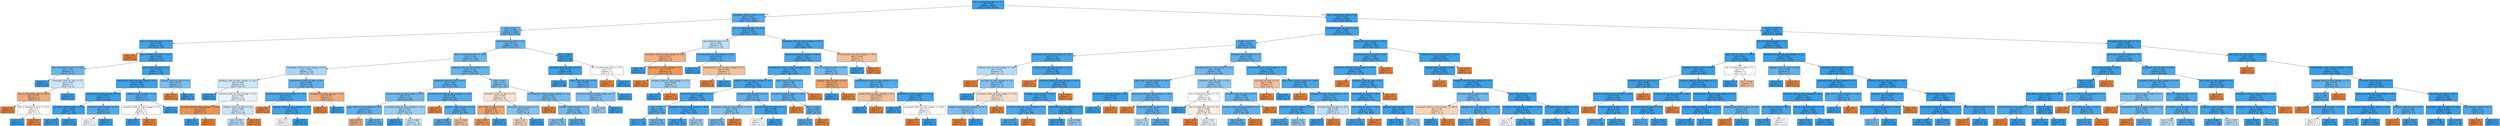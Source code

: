 digraph Tree {
node [shape=box, style="filled", color="black"] ;
0 [label="due_vs_submission_date <= -2.5\ngini = 0.04\nsamples = 49335\nvalue = [1016, 48319]", fillcolor="#399de5fa"] ;
1 [label="homepage_clicks_by_days <= 9.5\ngini = 0.211\nsamples = 3029\nvalue = [364, 2665]", fillcolor="#399de5dc"] ;
0 -> 1 [labeldistance=2.5, labelangle=45, headlabel="True"] ;
2 [label="date <= 35.5\ngini = 0.289\nsamples = 1386\nvalue = [243, 1143]", fillcolor="#399de5c9"] ;
1 -> 2 ;
3 [label="due_vs_submission_date <= -71.0\ngini = 0.105\nsamples = 180\nvalue = [10, 170]", fillcolor="#399de5f0"] ;
2 -> 3 ;
4 [label="gini = 0.0\nsamples = 2\nvalue = [2, 0]", fillcolor="#e58139ff"] ;
3 -> 4 ;
5 [label="due_vs_submission_date <= -22.5\ngini = 0.086\nsamples = 178\nvalue = [8, 170]", fillcolor="#399de5f3"] ;
3 -> 5 ;
6 [label="due_vs_submission_date <= -36.5\ngini = 0.32\nsamples = 15\nvalue = [3, 12]", fillcolor="#399de5bf"] ;
5 -> 6 ;
7 [label="gini = 0.0\nsamples = 8\nvalue = [0, 8]", fillcolor="#399de5ff"] ;
6 -> 7 ;
8 [label="homepage_clicks_by_days <= 2.5\ngini = 0.49\nsamples = 7\nvalue = [3, 4]", fillcolor="#399de540"] ;
6 -> 8 ;
9 [label="due_vs_submission_date <= -25.5\ngini = 0.375\nsamples = 4\nvalue = [3, 1]", fillcolor="#e58139aa"] ;
8 -> 9 ;
10 [label="gini = 0.0\nsamples = 2\nvalue = [2, 0]", fillcolor="#e58139ff"] ;
9 -> 10 ;
11 [label="due_vs_submission_date <= -24.5\ngini = 0.5\nsamples = 2\nvalue = [1, 1]", fillcolor="#e5813900"] ;
9 -> 11 ;
12 [label="gini = 0.0\nsamples = 1\nvalue = [0, 1]", fillcolor="#399de5ff"] ;
11 -> 12 ;
13 [label="gini = 0.0\nsamples = 1\nvalue = [1, 0]", fillcolor="#e58139ff"] ;
11 -> 13 ;
14 [label="gini = 0.0\nsamples = 3\nvalue = [0, 3]", fillcolor="#399de5ff"] ;
8 -> 14 ;
15 [label="page_clicks_by_days <= 2.5\ngini = 0.059\nsamples = 163\nvalue = [5, 158]", fillcolor="#399de5f7"] ;
5 -> 15 ;
16 [label="htmlactivity_clicks_by_days_change <= 0.5\ngini = 0.049\nsamples = 159\nvalue = [4, 155]", fillcolor="#399de5f8"] ;
15 -> 16 ;
17 [label="oucollaborate_clicks_by_days <= 0.5\ngini = 0.039\nsamples = 151\nvalue = [3, 148]", fillcolor="#399de5fa"] ;
16 -> 17 ;
18 [label="oucontent_clicks_by_days <= 4.5\ngini = 0.028\nsamples = 142\nvalue = [2, 140]", fillcolor="#399de5fb"] ;
17 -> 18 ;
19 [label="gini = 0.052\nsamples = 75\nvalue = [2, 73]", fillcolor="#399de5f8"] ;
18 -> 19 ;
20 [label="gini = 0.0\nsamples = 67\nvalue = [0, 67]", fillcolor="#399de5ff"] ;
18 -> 20 ;
21 [label="oucontent_clicks_by_days <= 1.5\ngini = 0.198\nsamples = 9\nvalue = [1, 8]", fillcolor="#399de5df"] ;
17 -> 21 ;
22 [label="gini = 0.5\nsamples = 2\nvalue = [1, 1]", fillcolor="#e5813900"] ;
21 -> 22 ;
23 [label="gini = 0.0\nsamples = 7\nvalue = [0, 7]", fillcolor="#399de5ff"] ;
21 -> 23 ;
24 [label="subpage_clicks_by_days <= 4.0\ngini = 0.219\nsamples = 8\nvalue = [1, 7]", fillcolor="#399de5db"] ;
16 -> 24 ;
25 [label="oucontent_clicks_by_days_change <= 8.5\ngini = 0.5\nsamples = 2\nvalue = [1, 1]", fillcolor="#e5813900"] ;
24 -> 25 ;
26 [label="gini = 0.0\nsamples = 1\nvalue = [0, 1]", fillcolor="#399de5ff"] ;
25 -> 26 ;
27 [label="gini = 0.0\nsamples = 1\nvalue = [1, 0]", fillcolor="#e58139ff"] ;
25 -> 27 ;
28 [label="gini = 0.0\nsamples = 6\nvalue = [0, 6]", fillcolor="#399de5ff"] ;
24 -> 28 ;
29 [label="subpage_clicks_by_days <= 6.0\ngini = 0.375\nsamples = 4\nvalue = [1, 3]", fillcolor="#399de5aa"] ;
15 -> 29 ;
30 [label="gini = 0.0\nsamples = 1\nvalue = [1, 0]", fillcolor="#e58139ff"] ;
29 -> 30 ;
31 [label="gini = 0.0\nsamples = 3\nvalue = [0, 3]", fillcolor="#399de5ff"] ;
29 -> 31 ;
32 [label="assessment_type_CMA <= 0.5\ngini = 0.312\nsamples = 1206\nvalue = [233, 973]", fillcolor="#399de5c2"] ;
2 -> 32 ;
33 [label="due_vs_submission_date <= -20.5\ngini = 0.324\nsamples = 1138\nvalue = [231, 907]", fillcolor="#399de5be"] ;
32 -> 33 ;
34 [label="homepage_clicks_by_days_change <= -0.5\ngini = 0.463\nsamples = 118\nvalue = [43, 75]", fillcolor="#399de56d"] ;
33 -> 34 ;
35 [label="forumng_clicks_by_days_change <= -53.0\ngini = 0.489\nsamples = 89\nvalue = [38, 51]", fillcolor="#399de541"] ;
34 -> 35 ;
36 [label="gini = 0.0\nsamples = 8\nvalue = [0, 8]", fillcolor="#399de5ff"] ;
35 -> 36 ;
37 [label="resource_clicks_by_days_change <= -6.5\ngini = 0.498\nsamples = 81\nvalue = [38, 43]", fillcolor="#399de51e"] ;
35 -> 37 ;
38 [label="resource_clicks_by_days_change <= -26.0\ngini = 0.219\nsamples = 8\nvalue = [7, 1]", fillcolor="#e58139db"] ;
37 -> 38 ;
39 [label="gini = 0.0\nsamples = 1\nvalue = [0, 1]", fillcolor="#399de5ff"] ;
38 -> 39 ;
40 [label="gini = 0.0\nsamples = 7\nvalue = [7, 0]", fillcolor="#e58139ff"] ;
38 -> 40 ;
41 [label="resource_clicks_by_days <= 4.5\ngini = 0.489\nsamples = 73\nvalue = [31, 42]", fillcolor="#399de543"] ;
37 -> 41 ;
42 [label="gini = 0.476\nsamples = 69\nvalue = [27, 42]", fillcolor="#399de55b"] ;
41 -> 42 ;
43 [label="gini = 0.0\nsamples = 4\nvalue = [4, 0]", fillcolor="#e58139ff"] ;
41 -> 43 ;
44 [label="oucollaborate_clicks_by_days <= 0.5\ngini = 0.285\nsamples = 29\nvalue = [5, 24]", fillcolor="#399de5ca"] ;
34 -> 44 ;
45 [label="oucontent_clicks_by_days_change <= -14.5\ngini = 0.147\nsamples = 25\nvalue = [2, 23]", fillcolor="#399de5e9"] ;
44 -> 45 ;
46 [label="gini = 0.0\nsamples = 1\nvalue = [1, 0]", fillcolor="#e58139ff"] ;
45 -> 46 ;
47 [label="subpage_clicks_by_days_change <= -2.5\ngini = 0.08\nsamples = 24\nvalue = [1, 23]", fillcolor="#399de5f4"] ;
45 -> 47 ;
48 [label="gini = 0.5\nsamples = 2\nvalue = [1, 1]", fillcolor="#e5813900"] ;
47 -> 48 ;
49 [label="gini = 0.0\nsamples = 22\nvalue = [0, 22]", fillcolor="#399de5ff"] ;
47 -> 49 ;
50 [label="oucollaborate_clicks_by_days <= 3.0\ngini = 0.375\nsamples = 4\nvalue = [3, 1]", fillcolor="#e58139aa"] ;
44 -> 50 ;
51 [label="gini = 0.0\nsamples = 3\nvalue = [3, 0]", fillcolor="#e58139ff"] ;
50 -> 51 ;
52 [label="gini = 0.0\nsamples = 1\nvalue = [0, 1]", fillcolor="#399de5ff"] ;
50 -> 52 ;
53 [label="subpage_clicks_by_days_change <= -3.5\ngini = 0.301\nsamples = 1020\nvalue = [188, 832]", fillcolor="#399de5c5"] ;
33 -> 53 ;
54 [label="homepage_clicks_by_days <= 2.5\ngini = 0.26\nsamples = 698\nvalue = [107, 591]", fillcolor="#399de5d1"] ;
53 -> 54 ;
55 [label="resource_clicks_by_days_change <= -0.5\ngini = 0.33\nsamples = 235\nvalue = [49, 186]", fillcolor="#399de5bc"] ;
54 -> 55 ;
56 [label="page_clicks_by_days_change <= -4.0\ngini = 0.27\nsamples = 168\nvalue = [27, 141]", fillcolor="#399de5ce"] ;
55 -> 56 ;
57 [label="gini = 0.375\nsamples = 4\nvalue = [3, 1]", fillcolor="#e58139aa"] ;
56 -> 57 ;
58 [label="gini = 0.25\nsamples = 164\nvalue = [24, 140]", fillcolor="#399de5d3"] ;
56 -> 58 ;
59 [label="oucontent_clicks_by_days_change <= -62.5\ngini = 0.441\nsamples = 67\nvalue = [22, 45]", fillcolor="#399de582"] ;
55 -> 59 ;
60 [label="gini = 0.0\nsamples = 15\nvalue = [0, 15]", fillcolor="#399de5ff"] ;
59 -> 60 ;
61 [label="gini = 0.488\nsamples = 52\nvalue = [22, 30]", fillcolor="#399de544"] ;
59 -> 61 ;
62 [label="questionnaire_clicks_by_days_change <= -13.0\ngini = 0.219\nsamples = 463\nvalue = [58, 405]", fillcolor="#399de5da"] ;
54 -> 62 ;
63 [label="gini = 0.0\nsamples = 2\nvalue = [2, 0]", fillcolor="#e58139ff"] ;
62 -> 63 ;
64 [label="dataplus_clicks_by_days <= 2.0\ngini = 0.213\nsamples = 461\nvalue = [56, 405]", fillcolor="#399de5dc"] ;
62 -> 64 ;
65 [label="gini = 0.208\nsamples = 458\nvalue = [54, 404]", fillcolor="#399de5dd"] ;
64 -> 65 ;
66 [label="gini = 0.444\nsamples = 3\nvalue = [2, 1]", fillcolor="#e581397f"] ;
64 -> 66 ;
67 [label="date <= 69.5\ngini = 0.377\nsamples = 322\nvalue = [81, 241]", fillcolor="#399de5a9"] ;
53 -> 67 ;
68 [label="oucontent_clicks_by_days <= 5.5\ngini = 0.493\nsamples = 25\nvalue = [14, 11]", fillcolor="#e5813937"] ;
67 -> 68 ;
69 [label="quiz_clicks_by_days <= 1.5\ngini = 0.337\nsamples = 14\nvalue = [11, 3]", fillcolor="#e58139b9"] ;
68 -> 69 ;
70 [label="gini = 0.26\nsamples = 13\nvalue = [11, 2]", fillcolor="#e58139d1"] ;
69 -> 70 ;
71 [label="gini = 0.0\nsamples = 1\nvalue = [0, 1]", fillcolor="#399de5ff"] ;
69 -> 71 ;
72 [label="homepage_clicks_by_days <= 6.5\ngini = 0.397\nsamples = 11\nvalue = [3, 8]", fillcolor="#399de59f"] ;
68 -> 72 ;
73 [label="gini = 0.48\nsamples = 5\nvalue = [3, 2]", fillcolor="#e5813955"] ;
72 -> 73 ;
74 [label="gini = 0.0\nsamples = 6\nvalue = [0, 6]", fillcolor="#399de5ff"] ;
72 -> 74 ;
75 [label="oucollaborate_clicks_by_days_change <= -3.5\ngini = 0.349\nsamples = 297\nvalue = [67, 230]", fillcolor="#399de5b5"] ;
67 -> 75 ;
76 [label="gini = 0.0\nsamples = 3\nvalue = [3, 0]", fillcolor="#e58139ff"] ;
75 -> 76 ;
77 [label="resource_clicks_by_days <= 1.5\ngini = 0.341\nsamples = 294\nvalue = [64, 230]", fillcolor="#399de5b8"] ;
75 -> 77 ;
78 [label="gini = 0.388\nsamples = 205\nvalue = [54, 151]", fillcolor="#399de5a4"] ;
77 -> 78 ;
79 [label="gini = 0.199\nsamples = 89\nvalue = [10, 79]", fillcolor="#399de5df"] ;
77 -> 79 ;
80 [label="date <= 238.5\ngini = 0.057\nsamples = 68\nvalue = [2, 66]", fillcolor="#399de5f7"] ;
32 -> 80 ;
81 [label="oucontent_clicks_by_days <= 13.5\ngini = 0.03\nsamples = 66\nvalue = [1, 65]", fillcolor="#399de5fb"] ;
80 -> 81 ;
82 [label="gini = 0.0\nsamples = 58\nvalue = [0, 58]", fillcolor="#399de5ff"] ;
81 -> 82 ;
83 [label="folder_clicks_by_days <= 0.5\ngini = 0.219\nsamples = 8\nvalue = [1, 7]", fillcolor="#399de5db"] ;
81 -> 83 ;
84 [label="oucontent_clicks_by_days_change <= 4.5\ngini = 0.375\nsamples = 4\nvalue = [1, 3]", fillcolor="#399de5aa"] ;
83 -> 84 ;
85 [label="gini = 0.444\nsamples = 3\nvalue = [1, 2]", fillcolor="#399de57f"] ;
84 -> 85 ;
86 [label="gini = 0.0\nsamples = 1\nvalue = [0, 1]", fillcolor="#399de5ff"] ;
84 -> 86 ;
87 [label="gini = 0.0\nsamples = 4\nvalue = [0, 4]", fillcolor="#399de5ff"] ;
83 -> 87 ;
88 [label="due_vs_submission_date <= -70.5\ngini = 0.5\nsamples = 2\nvalue = [1, 1]", fillcolor="#e5813900"] ;
80 -> 88 ;
89 [label="gini = 0.0\nsamples = 1\nvalue = [1, 0]", fillcolor="#e58139ff"] ;
88 -> 89 ;
90 [label="gini = 0.0\nsamples = 1\nvalue = [0, 1]", fillcolor="#399de5ff"] ;
88 -> 90 ;
91 [label="due_vs_submission_date <= -23.0\ngini = 0.136\nsamples = 1643\nvalue = [121, 1522]", fillcolor="#399de5eb"] ;
1 -> 91 ;
92 [label="quiz_clicks_by_days <= 1.0\ngini = 0.482\nsamples = 32\nvalue = [13, 19]", fillcolor="#399de551"] ;
91 -> 92 ;
93 [label="oucontent_clicks_by_days_change <= -62.5\ngini = 0.391\nsamples = 15\nvalue = [11, 4]", fillcolor="#e58139a2"] ;
92 -> 93 ;
94 [label="gini = 0.0\nsamples = 2\nvalue = [0, 2]", fillcolor="#399de5ff"] ;
93 -> 94 ;
95 [label="page_clicks_by_days_change <= 1.5\ngini = 0.26\nsamples = 13\nvalue = [11, 2]", fillcolor="#e58139d1"] ;
93 -> 95 ;
96 [label="gini = 0.0\nsamples = 10\nvalue = [10, 0]", fillcolor="#e58139ff"] ;
95 -> 96 ;
97 [label="forumng_clicks_by_days_change <= 52.5\ngini = 0.444\nsamples = 3\nvalue = [1, 2]", fillcolor="#399de57f"] ;
95 -> 97 ;
98 [label="gini = 0.0\nsamples = 2\nvalue = [0, 2]", fillcolor="#399de5ff"] ;
97 -> 98 ;
99 [label="gini = 0.0\nsamples = 1\nvalue = [1, 0]", fillcolor="#e58139ff"] ;
97 -> 99 ;
100 [label="forumng_clicks_by_days_change <= 41.5\ngini = 0.208\nsamples = 17\nvalue = [2, 15]", fillcolor="#399de5dd"] ;
92 -> 100 ;
101 [label="gini = 0.0\nsamples = 14\nvalue = [0, 14]", fillcolor="#399de5ff"] ;
100 -> 101 ;
102 [label="ouelluminate_clicks_by_days_change <= 7.0\ngini = 0.444\nsamples = 3\nvalue = [2, 1]", fillcolor="#e581397f"] ;
100 -> 102 ;
103 [label="gini = 0.0\nsamples = 2\nvalue = [2, 0]", fillcolor="#e58139ff"] ;
102 -> 103 ;
104 [label="gini = 0.0\nsamples = 1\nvalue = [0, 1]", fillcolor="#399de5ff"] ;
102 -> 104 ;
105 [label="oucontent_clicks_by_days_change <= 349.5\ngini = 0.125\nsamples = 1611\nvalue = [108, 1503]", fillcolor="#399de5ed"] ;
91 -> 105 ;
106 [label="quiz_clicks_by_days_change <= 214.5\ngini = 0.123\nsamples = 1608\nvalue = [106, 1502]", fillcolor="#399de5ed"] ;
105 -> 106 ;
107 [label="oucollaborate_clicks_by_days_change <= 2.5\ngini = 0.118\nsamples = 1577\nvalue = [99, 1478]", fillcolor="#399de5ee"] ;
106 -> 107 ;
108 [label="resource_clicks_by_days_change <= 10.5\ngini = 0.11\nsamples = 1512\nvalue = [88, 1424]", fillcolor="#399de5ef"] ;
107 -> 108 ;
109 [label="oucontent_clicks_by_days <= 14.5\ngini = 0.099\nsamples = 1433\nvalue = [75, 1358]", fillcolor="#399de5f1"] ;
108 -> 109 ;
110 [label="date <= 95.0\ngini = 0.194\nsamples = 175\nvalue = [19, 156]", fillcolor="#399de5e0"] ;
109 -> 110 ;
111 [label="gini = 0.113\nsamples = 116\nvalue = [7, 109]", fillcolor="#399de5ef"] ;
110 -> 111 ;
112 [label="gini = 0.324\nsamples = 59\nvalue = [12, 47]", fillcolor="#399de5be"] ;
110 -> 112 ;
113 [label="homepage_clicks_by_days_change <= 88.5\ngini = 0.085\nsamples = 1258\nvalue = [56, 1202]", fillcolor="#399de5f3"] ;
109 -> 113 ;
114 [label="gini = 0.083\nsamples = 1252\nvalue = [54, 1198]", fillcolor="#399de5f4"] ;
113 -> 114 ;
115 [label="gini = 0.444\nsamples = 6\nvalue = [2, 4]", fillcolor="#399de57f"] ;
113 -> 115 ;
116 [label="forumng_clicks_by_days <= 23.5\ngini = 0.275\nsamples = 79\nvalue = [13, 66]", fillcolor="#399de5cd"] ;
108 -> 116 ;
117 [label="homepage_clicks_by_days_change <= 41.0\ngini = 0.386\nsamples = 46\nvalue = [12, 34]", fillcolor="#399de5a5"] ;
116 -> 117 ;
118 [label="gini = 0.351\nsamples = 44\nvalue = [10, 34]", fillcolor="#399de5b4"] ;
117 -> 118 ;
119 [label="gini = 0.0\nsamples = 2\nvalue = [2, 0]", fillcolor="#e58139ff"] ;
117 -> 119 ;
120 [label="resource_clicks_by_days <= 11.5\ngini = 0.059\nsamples = 33\nvalue = [1, 32]", fillcolor="#399de5f7"] ;
116 -> 120 ;
121 [label="gini = 0.5\nsamples = 2\nvalue = [1, 1]", fillcolor="#e5813900"] ;
120 -> 121 ;
122 [label="gini = 0.0\nsamples = 31\nvalue = [0, 31]", fillcolor="#399de5ff"] ;
120 -> 122 ;
123 [label="page_clicks_by_days <= 4.5\ngini = 0.281\nsamples = 65\nvalue = [11, 54]", fillcolor="#399de5cb"] ;
107 -> 123 ;
124 [label="url_clicks_by_days_change <= -10.0\ngini = 0.264\nsamples = 64\nvalue = [10, 54]", fillcolor="#399de5d0"] ;
123 -> 124 ;
125 [label="gini = 0.0\nsamples = 1\nvalue = [1, 0]", fillcolor="#e58139ff"] ;
124 -> 125 ;
126 [label="date <= 186.0\ngini = 0.245\nsamples = 63\nvalue = [9, 54]", fillcolor="#399de5d4"] ;
124 -> 126 ;
127 [label="gini = 0.225\nsamples = 62\nvalue = [8, 54]", fillcolor="#399de5d9"] ;
126 -> 127 ;
128 [label="gini = 0.0\nsamples = 1\nvalue = [1, 0]", fillcolor="#e58139ff"] ;
126 -> 128 ;
129 [label="gini = 0.0\nsamples = 1\nvalue = [1, 0]", fillcolor="#e58139ff"] ;
123 -> 129 ;
130 [label="due_vs_submission_date <= -12.0\ngini = 0.35\nsamples = 31\nvalue = [7, 24]", fillcolor="#399de5b5"] ;
106 -> 130 ;
131 [label="subpage_clicks_by_days <= 20.5\ngini = 0.32\nsamples = 5\nvalue = [4, 1]", fillcolor="#e58139bf"] ;
130 -> 131 ;
132 [label="gini = 0.0\nsamples = 1\nvalue = [0, 1]", fillcolor="#399de5ff"] ;
131 -> 132 ;
133 [label="gini = 0.0\nsamples = 4\nvalue = [4, 0]", fillcolor="#e58139ff"] ;
131 -> 133 ;
134 [label="questionnaire_clicks_by_days_change <= -1.5\ngini = 0.204\nsamples = 26\nvalue = [3, 23]", fillcolor="#399de5de"] ;
130 -> 134 ;
135 [label="ouwiki_clicks_by_days_change <= -0.5\ngini = 0.444\nsamples = 3\nvalue = [2, 1]", fillcolor="#e581397f"] ;
134 -> 135 ;
136 [label="gini = 0.0\nsamples = 1\nvalue = [0, 1]", fillcolor="#399de5ff"] ;
135 -> 136 ;
137 [label="gini = 0.0\nsamples = 2\nvalue = [2, 0]", fillcolor="#e58139ff"] ;
135 -> 137 ;
138 [label="quiz_clicks_by_days_change <= 752.0\ngini = 0.083\nsamples = 23\nvalue = [1, 22]", fillcolor="#399de5f3"] ;
134 -> 138 ;
139 [label="gini = 0.0\nsamples = 21\nvalue = [0, 21]", fillcolor="#399de5ff"] ;
138 -> 139 ;
140 [label="oucontent_clicks_by_days_change <= 146.0\ngini = 0.5\nsamples = 2\nvalue = [1, 1]", fillcolor="#e5813900"] ;
138 -> 140 ;
141 [label="gini = 0.0\nsamples = 1\nvalue = [1, 0]", fillcolor="#e58139ff"] ;
140 -> 141 ;
142 [label="gini = 0.0\nsamples = 1\nvalue = [0, 1]", fillcolor="#399de5ff"] ;
140 -> 142 ;
143 [label="forumng_clicks_by_days_change <= -21.0\ngini = 0.444\nsamples = 3\nvalue = [2, 1]", fillcolor="#e581397f"] ;
105 -> 143 ;
144 [label="gini = 0.0\nsamples = 1\nvalue = [0, 1]", fillcolor="#399de5ff"] ;
143 -> 144 ;
145 [label="gini = 0.0\nsamples = 2\nvalue = [2, 0]", fillcolor="#e58139ff"] ;
143 -> 145 ;
146 [label="due_vs_submission_date <= 0.5\ngini = 0.028\nsamples = 46306\nvalue = [652, 45654]", fillcolor="#399de5fb"] ;
0 -> 146 [labeldistance=2.5, labelangle=-45, headlabel="False"] ;
147 [label="homepage_clicks_by_days <= 11.5\ngini = 0.083\nsamples = 9145\nvalue = [397, 8748]", fillcolor="#399de5f3"] ;
146 -> 147 ;
148 [label="weight <= 18.75\ngini = 0.207\nsamples = 1576\nvalue = [185, 1391]", fillcolor="#399de5dd"] ;
147 -> 148 ;
149 [label="homepage_clicks_by_days_change <= -29.5\ngini = 0.123\nsamples = 698\nvalue = [46, 652]", fillcolor="#399de5ed"] ;
148 -> 149 ;
150 [label="subpage_clicks_by_days_change <= -54.0\ngini = 0.475\nsamples = 18\nvalue = [7, 11]", fillcolor="#399de55d"] ;
149 -> 150 ;
151 [label="gini = 0.0\nsamples = 3\nvalue = [3, 0]", fillcolor="#e58139ff"] ;
150 -> 151 ;
152 [label="url_clicks_by_days_change <= -2.0\ngini = 0.391\nsamples = 15\nvalue = [4, 11]", fillcolor="#399de5a2"] ;
150 -> 152 ;
153 [label="gini = 0.0\nsamples = 8\nvalue = [0, 8]", fillcolor="#399de5ff"] ;
152 -> 153 ;
154 [label="oucontent_clicks_by_days_change <= -47.0\ngini = 0.49\nsamples = 7\nvalue = [4, 3]", fillcolor="#e5813940"] ;
152 -> 154 ;
155 [label="subpage_clicks_by_days_change <= -31.5\ngini = 0.375\nsamples = 4\nvalue = [1, 3]", fillcolor="#399de5aa"] ;
154 -> 155 ;
156 [label="gini = 0.0\nsamples = 1\nvalue = [1, 0]", fillcolor="#e58139ff"] ;
155 -> 156 ;
157 [label="gini = 0.0\nsamples = 3\nvalue = [0, 3]", fillcolor="#399de5ff"] ;
155 -> 157 ;
158 [label="gini = 0.0\nsamples = 3\nvalue = [3, 0]", fillcolor="#e58139ff"] ;
154 -> 158 ;
159 [label="resource_clicks_by_days_change <= -23.5\ngini = 0.108\nsamples = 680\nvalue = [39, 641]", fillcolor="#399de5ef"] ;
149 -> 159 ;
160 [label="gini = 0.0\nsamples = 1\nvalue = [1, 0]", fillcolor="#e58139ff"] ;
159 -> 160 ;
161 [label="oucontent_clicks_by_days_change <= 230.0\ngini = 0.106\nsamples = 679\nvalue = [38, 641]", fillcolor="#399de5f0"] ;
159 -> 161 ;
162 [label="subpage_clicks_by_days <= 10.5\ngini = 0.103\nsamples = 678\nvalue = [37, 641]", fillcolor="#399de5f0"] ;
161 -> 162 ;
163 [label="resource_clicks_by_days_change <= 17.0\ngini = 0.167\nsamples = 315\nvalue = [29, 286]", fillcolor="#399de5e5"] ;
162 -> 163 ;
164 [label="gini = 0.162\nsamples = 314\nvalue = [28, 286]", fillcolor="#399de5e6"] ;
163 -> 164 ;
165 [label="gini = 0.0\nsamples = 1\nvalue = [1, 0]", fillcolor="#e58139ff"] ;
163 -> 165 ;
166 [label="page_clicks_by_days_change <= 5.5\ngini = 0.043\nsamples = 363\nvalue = [8, 355]", fillcolor="#399de5f9"] ;
162 -> 166 ;
167 [label="gini = 0.038\nsamples = 360\nvalue = [7, 353]", fillcolor="#399de5fa"] ;
166 -> 167 ;
168 [label="gini = 0.444\nsamples = 3\nvalue = [1, 2]", fillcolor="#399de57f"] ;
166 -> 168 ;
169 [label="gini = 0.0\nsamples = 1\nvalue = [1, 0]", fillcolor="#e58139ff"] ;
161 -> 169 ;
170 [label="forumng_clicks_by_days <= 1.5\ngini = 0.267\nsamples = 878\nvalue = [139, 739]", fillcolor="#399de5cf"] ;
148 -> 170 ;
171 [label="forumng_clicks_by_days_change <= -5.5\ngini = 0.338\nsamples = 492\nvalue = [106, 386]", fillcolor="#399de5b9"] ;
170 -> 171 ;
172 [label="quiz_clicks_by_days_change <= -10.5\ngini = 0.224\nsamples = 241\nvalue = [31, 210]", fillcolor="#399de5d9"] ;
171 -> 172 ;
173 [label="folder_clicks_by_days_change <= 0.5\ngini = 0.034\nsamples = 58\nvalue = [1, 57]", fillcolor="#399de5fb"] ;
172 -> 173 ;
174 [label="gini = 0.0\nsamples = 57\nvalue = [0, 57]", fillcolor="#399de5ff"] ;
173 -> 174 ;
175 [label="gini = 0.0\nsamples = 1\nvalue = [1, 0]", fillcolor="#e58139ff"] ;
173 -> 175 ;
176 [label="homepage_clicks_by_days_change <= -42.0\ngini = 0.274\nsamples = 183\nvalue = [30, 153]", fillcolor="#399de5cd"] ;
172 -> 176 ;
177 [label="gini = 0.0\nsamples = 2\nvalue = [2, 0]", fillcolor="#e58139ff"] ;
176 -> 177 ;
178 [label="homepage_clicks_by_days <= 2.5\ngini = 0.262\nsamples = 181\nvalue = [28, 153]", fillcolor="#399de5d0"] ;
176 -> 178 ;
179 [label="gini = 0.48\nsamples = 15\nvalue = [6, 9]", fillcolor="#399de555"] ;
178 -> 179 ;
180 [label="gini = 0.23\nsamples = 166\nvalue = [22, 144]", fillcolor="#399de5d8"] ;
178 -> 180 ;
181 [label="oucontent_clicks_by_days <= 19.5\ngini = 0.419\nsamples = 251\nvalue = [75, 176]", fillcolor="#399de592"] ;
171 -> 181 ;
182 [label="due_vs_submission_date <= -1.5\ngini = 0.5\nsamples = 95\nvalue = [47, 48]", fillcolor="#399de505"] ;
181 -> 182 ;
183 [label="gini = 0.0\nsamples = 7\nvalue = [0, 7]", fillcolor="#399de5ff"] ;
182 -> 183 ;
184 [label="due_vs_submission_date <= -0.5\ngini = 0.498\nsamples = 88\nvalue = [47, 41]", fillcolor="#e5813921"] ;
182 -> 184 ;
185 [label="gini = 0.0\nsamples = 9\nvalue = [9, 0]", fillcolor="#e58139ff"] ;
184 -> 185 ;
186 [label="gini = 0.499\nsamples = 79\nvalue = [38, 41]", fillcolor="#399de513"] ;
184 -> 186 ;
187 [label="resource_clicks_by_days <= 10.5\ngini = 0.295\nsamples = 156\nvalue = [28, 128]", fillcolor="#399de5c7"] ;
181 -> 187 ;
188 [label="forumng_clicks_by_days_change <= 0.5\ngini = 0.281\nsamples = 154\nvalue = [26, 128]", fillcolor="#399de5cb"] ;
187 -> 188 ;
189 [label="gini = 0.266\nsamples = 152\nvalue = [24, 128]", fillcolor="#399de5cf"] ;
188 -> 189 ;
190 [label="gini = 0.0\nsamples = 2\nvalue = [2, 0]", fillcolor="#e58139ff"] ;
188 -> 190 ;
191 [label="gini = 0.0\nsamples = 2\nvalue = [2, 0]", fillcolor="#e58139ff"] ;
187 -> 191 ;
192 [label="resource_clicks_by_days_change <= -22.5\ngini = 0.156\nsamples = 386\nvalue = [33, 353]", fillcolor="#399de5e7"] ;
170 -> 192 ;
193 [label="url_clicks_by_days <= 3.5\ngini = 0.444\nsamples = 3\nvalue = [2, 1]", fillcolor="#e581397f"] ;
192 -> 193 ;
194 [label="gini = 0.0\nsamples = 2\nvalue = [2, 0]", fillcolor="#e58139ff"] ;
193 -> 194 ;
195 [label="gini = 0.0\nsamples = 1\nvalue = [0, 1]", fillcolor="#399de5ff"] ;
193 -> 195 ;
196 [label="quiz_clicks_by_days_change <= -229.0\ngini = 0.149\nsamples = 383\nvalue = [31, 352]", fillcolor="#399de5e9"] ;
192 -> 196 ;
197 [label="gini = 0.0\nsamples = 1\nvalue = [1, 0]", fillcolor="#e58139ff"] ;
196 -> 197 ;
198 [label="subpage_clicks_by_days_change <= 24.0\ngini = 0.145\nsamples = 382\nvalue = [30, 352]", fillcolor="#399de5e9"] ;
196 -> 198 ;
199 [label="quiz_clicks_by_days_change <= 35.5\ngini = 0.138\nsamples = 377\nvalue = [28, 349]", fillcolor="#399de5eb"] ;
198 -> 199 ;
200 [label="gini = 0.127\nsamples = 367\nvalue = [25, 342]", fillcolor="#399de5ec"] ;
199 -> 200 ;
201 [label="gini = 0.42\nsamples = 10\nvalue = [3, 7]", fillcolor="#399de592"] ;
199 -> 201 ;
202 [label="forumng_clicks_by_days <= 18.5\ngini = 0.48\nsamples = 5\nvalue = [2, 3]", fillcolor="#399de555"] ;
198 -> 202 ;
203 [label="gini = 0.0\nsamples = 3\nvalue = [0, 3]", fillcolor="#399de5ff"] ;
202 -> 203 ;
204 [label="gini = 0.0\nsamples = 2\nvalue = [2, 0]", fillcolor="#e58139ff"] ;
202 -> 204 ;
205 [label="homepage_clicks_by_days <= 19.5\ngini = 0.054\nsamples = 7569\nvalue = [212, 7357]", fillcolor="#399de5f8"] ;
147 -> 205 ;
206 [label="url_clicks_by_days_change <= 16.5\ngini = 0.108\nsamples = 1886\nvalue = [108, 1778]", fillcolor="#399de5f0"] ;
205 -> 206 ;
207 [label="oucontent_clicks_by_days_change <= -314.5\ngini = 0.107\nsamples = 1885\nvalue = [107, 1778]", fillcolor="#399de5f0"] ;
206 -> 207 ;
208 [label="gini = 0.0\nsamples = 1\nvalue = [1, 0]", fillcolor="#e58139ff"] ;
207 -> 208 ;
209 [label="dualpane_clicks_by_days <= 6.5\ngini = 0.106\nsamples = 1884\nvalue = [106, 1778]", fillcolor="#399de5f0"] ;
207 -> 209 ;
210 [label="quiz_clicks_by_days <= 158.5\ngini = 0.105\nsamples = 1883\nvalue = [105, 1778]", fillcolor="#399de5f0"] ;
209 -> 210 ;
211 [label="quiz_clicks_by_days <= 148.0\ngini = 0.123\nsamples = 1508\nvalue = [99, 1409]", fillcolor="#399de5ed"] ;
210 -> 211 ;
212 [label="gini = 0.119\nsamples = 1505\nvalue = [96, 1409]", fillcolor="#399de5ee"] ;
211 -> 212 ;
213 [label="gini = 0.0\nsamples = 3\nvalue = [3, 0]", fillcolor="#e58139ff"] ;
211 -> 213 ;
214 [label="glossary_clicks_by_days <= 5.5\ngini = 0.031\nsamples = 375\nvalue = [6, 369]", fillcolor="#399de5fb"] ;
210 -> 214 ;
215 [label="gini = 0.021\nsamples = 369\nvalue = [4, 365]", fillcolor="#399de5fc"] ;
214 -> 215 ;
216 [label="gini = 0.444\nsamples = 6\nvalue = [2, 4]", fillcolor="#399de57f"] ;
214 -> 216 ;
217 [label="gini = 0.0\nsamples = 1\nvalue = [1, 0]", fillcolor="#e58139ff"] ;
209 -> 217 ;
218 [label="gini = 0.0\nsamples = 1\nvalue = [1, 0]", fillcolor="#e58139ff"] ;
206 -> 218 ;
219 [label="subpage_clicks_by_days_change <= 227.5\ngini = 0.036\nsamples = 5683\nvalue = [104, 5579]", fillcolor="#399de5fa"] ;
205 -> 219 ;
220 [label="subpage_clicks_by_days <= 0.5\ngini = 0.036\nsamples = 5682\nvalue = [103, 5579]", fillcolor="#399de5fa"] ;
219 -> 220 ;
221 [label="gini = 0.0\nsamples = 1\nvalue = [1, 0]", fillcolor="#e58139ff"] ;
220 -> 221 ;
222 [label="subpage_clicks_by_days_change <= -75.5\ngini = 0.035\nsamples = 5681\nvalue = [102, 5579]", fillcolor="#399de5fa"] ;
220 -> 222 ;
223 [label="forumng_clicks_by_days <= 16.0\ngini = 0.34\nsamples = 23\nvalue = [5, 18]", fillcolor="#399de5b8"] ;
222 -> 223 ;
224 [label="oucontent_clicks_by_days_change <= -282.5\ngini = 0.48\nsamples = 5\nvalue = [3, 2]", fillcolor="#e5813955"] ;
223 -> 224 ;
225 [label="gini = 0.0\nsamples = 2\nvalue = [0, 2]", fillcolor="#399de5ff"] ;
224 -> 225 ;
226 [label="gini = 0.0\nsamples = 3\nvalue = [3, 0]", fillcolor="#e58139ff"] ;
224 -> 226 ;
227 [label="subpage_clicks_by_days_change <= -76.5\ngini = 0.198\nsamples = 18\nvalue = [2, 16]", fillcolor="#399de5df"] ;
223 -> 227 ;
228 [label="gini = 0.111\nsamples = 17\nvalue = [1, 16]", fillcolor="#399de5ef"] ;
227 -> 228 ;
229 [label="gini = 0.0\nsamples = 1\nvalue = [1, 0]", fillcolor="#e58139ff"] ;
227 -> 229 ;
230 [label="quiz_clicks_by_days <= 19.5\ngini = 0.034\nsamples = 5658\nvalue = [97, 5561]", fillcolor="#399de5fb"] ;
222 -> 230 ;
231 [label="resource_clicks_by_days_change <= -50.0\ngini = 0.052\nsamples = 2491\nvalue = [66, 2425]", fillcolor="#399de5f8"] ;
230 -> 231 ;
232 [label="gini = 0.5\nsamples = 2\nvalue = [1, 1]", fillcolor="#e5813900"] ;
231 -> 232 ;
233 [label="gini = 0.051\nsamples = 2489\nvalue = [65, 2424]", fillcolor="#399de5f8"] ;
231 -> 233 ;
234 [label="url_clicks_by_days_change <= 16.5\ngini = 0.019\nsamples = 3167\nvalue = [31, 3136]", fillcolor="#399de5fc"] ;
230 -> 234 ;
235 [label="gini = 0.018\nsamples = 3142\nvalue = [28, 3114]", fillcolor="#399de5fd"] ;
234 -> 235 ;
236 [label="gini = 0.211\nsamples = 25\nvalue = [3, 22]", fillcolor="#399de5dc"] ;
234 -> 236 ;
237 [label="gini = 0.0\nsamples = 1\nvalue = [1, 0]", fillcolor="#e58139ff"] ;
219 -> 237 ;
238 [label="weight <= 18.75\ngini = 0.014\nsamples = 37161\nvalue = [255, 36906]", fillcolor="#399de5fd"] ;
146 -> 238 ;
239 [label="due_vs_submission_date <= 2.5\ngini = 0.007\nsamples = 31345\nvalue = [117, 31228]", fillcolor="#399de5fe"] ;
238 -> 239 ;
240 [label="quiz_clicks_by_days <= 1784.5\ngini = 0.02\nsamples = 6161\nvalue = [63, 6098]", fillcolor="#399de5fc"] ;
239 -> 240 ;
241 [label="homepage_clicks_by_days <= 14.5\ngini = 0.02\nsamples = 6157\nvalue = [61, 6096]", fillcolor="#399de5fc"] ;
240 -> 241 ;
242 [label="dualpane_clicks_by_days <= 4.5\ngini = 0.061\nsamples = 889\nvalue = [28, 861]", fillcolor="#399de5f7"] ;
241 -> 242 ;
243 [label="resource_clicks_by_days_change <= -24.5\ngini = 0.059\nsamples = 888\nvalue = [27, 861]", fillcolor="#399de5f7"] ;
242 -> 243 ;
244 [label="gini = 0.0\nsamples = 1\nvalue = [1, 0]", fillcolor="#e58139ff"] ;
243 -> 244 ;
245 [label="subpage_clicks_by_days <= 4.5\ngini = 0.057\nsamples = 887\nvalue = [26, 861]", fillcolor="#399de5f7"] ;
243 -> 245 ;
246 [label="gini = 0.163\nsamples = 112\nvalue = [10, 102]", fillcolor="#399de5e6"] ;
245 -> 246 ;
247 [label="gini = 0.04\nsamples = 775\nvalue = [16, 759]", fillcolor="#399de5fa"] ;
245 -> 247 ;
248 [label="gini = 0.0\nsamples = 1\nvalue = [1, 0]", fillcolor="#e58139ff"] ;
242 -> 248 ;
249 [label="resource_clicks_by_days_change <= -7.5\ngini = 0.012\nsamples = 5268\nvalue = [33, 5235]", fillcolor="#399de5fd"] ;
241 -> 249 ;
250 [label="ouwiki_clicks_by_days_change <= 34.5\ngini = 0.048\nsamples = 443\nvalue = [11, 432]", fillcolor="#399de5f9"] ;
249 -> 250 ;
251 [label="forumng_clicks_by_days <= 10.5\ngini = 0.044\nsamples = 442\nvalue = [10, 432]", fillcolor="#399de5f9"] ;
250 -> 251 ;
252 [label="gini = 0.227\nsamples = 23\nvalue = [3, 20]", fillcolor="#399de5d9"] ;
251 -> 252 ;
253 [label="gini = 0.033\nsamples = 419\nvalue = [7, 412]", fillcolor="#399de5fb"] ;
251 -> 253 ;
254 [label="gini = 0.0\nsamples = 1\nvalue = [1, 0]", fillcolor="#e58139ff"] ;
250 -> 254 ;
255 [label="ouelluminate_clicks_by_days_change <= 21.0\ngini = 0.009\nsamples = 4825\nvalue = [22, 4803]", fillcolor="#399de5fe"] ;
249 -> 255 ;
256 [label="subpage_clicks_by_days_change <= 92.5\ngini = 0.009\nsamples = 4819\nvalue = [21, 4798]", fillcolor="#399de5fe"] ;
255 -> 256 ;
257 [label="gini = 0.008\nsamples = 4757\nvalue = [19, 4738]", fillcolor="#399de5fe"] ;
256 -> 257 ;
258 [label="gini = 0.062\nsamples = 62\nvalue = [2, 60]", fillcolor="#399de5f6"] ;
256 -> 258 ;
259 [label="ouelluminate_clicks_by_days <= 24.0\ngini = 0.278\nsamples = 6\nvalue = [1, 5]", fillcolor="#399de5cc"] ;
255 -> 259 ;
260 [label="gini = 0.0\nsamples = 1\nvalue = [1, 0]", fillcolor="#e58139ff"] ;
259 -> 260 ;
261 [label="gini = 0.0\nsamples = 5\nvalue = [0, 5]", fillcolor="#399de5ff"] ;
259 -> 261 ;
262 [label="due_vs_submission_date <= 1.5\ngini = 0.5\nsamples = 4\nvalue = [2, 2]", fillcolor="#e5813900"] ;
240 -> 262 ;
263 [label="gini = 0.0\nsamples = 1\nvalue = [0, 1]", fillcolor="#399de5ff"] ;
262 -> 263 ;
264 [label="gini = 0.444\nsamples = 3\nvalue = [2, 1]", fillcolor="#e581397f"] ;
262 -> 264 ;
265 [label="htmlactivity_clicks_by_days_change <= -2.5\ngini = 0.004\nsamples = 25184\nvalue = [54, 25130]", fillcolor="#399de5fe"] ;
239 -> 265 ;
266 [label="subpage_clicks_by_days <= 32.0\ngini = 0.278\nsamples = 6\nvalue = [1, 5]", fillcolor="#399de5cc"] ;
265 -> 266 ;
267 [label="gini = 0.0\nsamples = 5\nvalue = [0, 5]", fillcolor="#399de5ff"] ;
266 -> 267 ;
268 [label="gini = 0.0\nsamples = 1\nvalue = [1, 0]", fillcolor="#e58139ff"] ;
266 -> 268 ;
269 [label="oucontent_clicks_by_days <= 17.5\ngini = 0.004\nsamples = 25178\nvalue = [53, 25125]", fillcolor="#399de5fe"] ;
265 -> 269 ;
270 [label="oucontent_clicks_by_days_change <= 16.5\ngini = 0.01\nsamples = 5073\nvalue = [26, 5047]", fillcolor="#399de5fe"] ;
269 -> 270 ;
271 [label="forumng_clicks_by_days_change <= -45.5\ngini = 0.01\nsamples = 5063\nvalue = [25, 5038]", fillcolor="#399de5fe"] ;
270 -> 271 ;
272 [label="quiz_clicks_by_days <= 209.0\ngini = 0.097\nsamples = 39\nvalue = [2, 37]", fillcolor="#399de5f1"] ;
271 -> 272 ;
273 [label="gini = 0.053\nsamples = 37\nvalue = [1, 36]", fillcolor="#399de5f8"] ;
272 -> 273 ;
274 [label="gini = 0.5\nsamples = 2\nvalue = [1, 1]", fillcolor="#e5813900"] ;
272 -> 274 ;
275 [label="due_vs_submission_date <= 3.5\ngini = 0.009\nsamples = 5024\nvalue = [23, 5001]", fillcolor="#399de5fe"] ;
271 -> 275 ;
276 [label="gini = 0.06\nsamples = 65\nvalue = [2, 63]", fillcolor="#399de5f7"] ;
275 -> 276 ;
277 [label="gini = 0.008\nsamples = 4959\nvalue = [21, 4938]", fillcolor="#399de5fe"] ;
275 -> 277 ;
278 [label="quiz_clicks_by_days_change <= 452.0\ngini = 0.18\nsamples = 10\nvalue = [1, 9]", fillcolor="#399de5e3"] ;
270 -> 278 ;
279 [label="gini = 0.0\nsamples = 9\nvalue = [0, 9]", fillcolor="#399de5ff"] ;
278 -> 279 ;
280 [label="gini = 0.0\nsamples = 1\nvalue = [1, 0]", fillcolor="#e58139ff"] ;
278 -> 280 ;
281 [label="resource_clicks_by_days_change <= -14.5\ngini = 0.003\nsamples = 20105\nvalue = [27, 20078]", fillcolor="#399de5ff"] ;
269 -> 281 ;
282 [label="url_clicks_by_days_change <= 4.5\ngini = 0.065\nsamples = 59\nvalue = [2, 57]", fillcolor="#399de5f6"] ;
281 -> 282 ;
283 [label="forumng_clicks_by_days_change <= -145.5\ngini = 0.034\nsamples = 58\nvalue = [1, 57]", fillcolor="#399de5fb"] ;
282 -> 283 ;
284 [label="gini = 0.375\nsamples = 4\nvalue = [1, 3]", fillcolor="#399de5aa"] ;
283 -> 284 ;
285 [label="gini = 0.0\nsamples = 54\nvalue = [0, 54]", fillcolor="#399de5ff"] ;
283 -> 285 ;
286 [label="gini = 0.0\nsamples = 1\nvalue = [1, 0]", fillcolor="#e58139ff"] ;
282 -> 286 ;
287 [label="page_clicks_by_days <= 14.5\ngini = 0.002\nsamples = 20046\nvalue = [25, 20021]", fillcolor="#399de5ff"] ;
281 -> 287 ;
288 [label="htmlactivity_clicks_by_days_change <= 1.5\ngini = 0.002\nsamples = 20026\nvalue = [24, 20002]", fillcolor="#399de5ff"] ;
287 -> 288 ;
289 [label="gini = 0.002\nsamples = 20005\nvalue = [23, 19982]", fillcolor="#399de5ff"] ;
288 -> 289 ;
290 [label="gini = 0.091\nsamples = 21\nvalue = [1, 20]", fillcolor="#399de5f2"] ;
288 -> 290 ;
291 [label="due_vs_submission_date <= 7.5\ngini = 0.095\nsamples = 20\nvalue = [1, 19]", fillcolor="#399de5f2"] ;
287 -> 291 ;
292 [label="gini = 0.0\nsamples = 1\nvalue = [1, 0]", fillcolor="#e58139ff"] ;
291 -> 292 ;
293 [label="gini = 0.0\nsamples = 19\nvalue = [0, 19]", fillcolor="#399de5ff"] ;
291 -> 293 ;
294 [label="homepage_clicks_by_days <= 14.5\ngini = 0.046\nsamples = 5816\nvalue = [138, 5678]", fillcolor="#399de5f9"] ;
238 -> 294 ;
295 [label="quiz_clicks_by_days_change <= -5.5\ngini = 0.12\nsamples = 1485\nvalue = [95, 1390]", fillcolor="#399de5ee"] ;
294 -> 295 ;
296 [label="quiz_clicks_by_days <= 162.5\ngini = 0.052\nsamples = 415\nvalue = [11, 404]", fillcolor="#399de5f8"] ;
295 -> 296 ;
297 [label="date <= 172.0\ngini = 0.047\nsamples = 414\nvalue = [10, 404]", fillcolor="#399de5f9"] ;
296 -> 297 ;
298 [label="quiz_clicks_by_days_change <= -252.5\ngini = 0.012\nsamples = 319\nvalue = [2, 317]", fillcolor="#399de5fd"] ;
297 -> 298 ;
299 [label="ouwiki_clicks_by_days_change <= -1.5\ngini = 0.153\nsamples = 12\nvalue = [1, 11]", fillcolor="#399de5e8"] ;
298 -> 299 ;
300 [label="gini = 0.0\nsamples = 1\nvalue = [1, 0]", fillcolor="#e58139ff"] ;
299 -> 300 ;
301 [label="gini = 0.0\nsamples = 11\nvalue = [0, 11]", fillcolor="#399de5ff"] ;
299 -> 301 ;
302 [label="date <= 133.5\ngini = 0.006\nsamples = 307\nvalue = [1, 306]", fillcolor="#399de5fe"] ;
298 -> 302 ;
303 [label="gini = 0.0\nsamples = 244\nvalue = [0, 244]", fillcolor="#399de5ff"] ;
302 -> 303 ;
304 [label="gini = 0.031\nsamples = 63\nvalue = [1, 62]", fillcolor="#399de5fb"] ;
302 -> 304 ;
305 [label="resource_clicks_by_days_change <= -13.5\ngini = 0.154\nsamples = 95\nvalue = [8, 87]", fillcolor="#399de5e8"] ;
297 -> 305 ;
306 [label="gini = 0.0\nsamples = 1\nvalue = [1, 0]", fillcolor="#e58139ff"] ;
305 -> 306 ;
307 [label="quiz_clicks_by_days <= 103.0\ngini = 0.138\nsamples = 94\nvalue = [7, 87]", fillcolor="#399de5ea"] ;
305 -> 307 ;
308 [label="gini = 0.121\nsamples = 93\nvalue = [6, 87]", fillcolor="#399de5ed"] ;
307 -> 308 ;
309 [label="gini = 0.0\nsamples = 1\nvalue = [1, 0]", fillcolor="#e58139ff"] ;
307 -> 309 ;
310 [label="gini = 0.0\nsamples = 1\nvalue = [1, 0]", fillcolor="#e58139ff"] ;
296 -> 310 ;
311 [label="oucontent_clicks_by_days <= 46.5\ngini = 0.145\nsamples = 1070\nvalue = [84, 986]", fillcolor="#399de5e9"] ;
295 -> 311 ;
312 [label="oucontent_clicks_by_days_change <= -116.5\ngini = 0.176\nsamples = 718\nvalue = [70, 648]", fillcolor="#399de5e3"] ;
311 -> 312 ;
313 [label="ouelluminate_clicks_by_days_change <= -2.5\ngini = 0.369\nsamples = 45\nvalue = [11, 34]", fillcolor="#399de5ac"] ;
312 -> 313 ;
314 [label="gini = 0.0\nsamples = 3\nvalue = [3, 0]", fillcolor="#e58139ff"] ;
313 -> 314 ;
315 [label="oucollaborate_clicks_by_days_change <= -4.0\ngini = 0.308\nsamples = 42\nvalue = [8, 34]", fillcolor="#399de5c3"] ;
313 -> 315 ;
316 [label="gini = 0.0\nsamples = 2\nvalue = [2, 0]", fillcolor="#e58139ff"] ;
315 -> 316 ;
317 [label="gini = 0.255\nsamples = 40\nvalue = [6, 34]", fillcolor="#399de5d2"] ;
315 -> 317 ;
318 [label="due_vs_submission_date <= 1.5\ngini = 0.16\nsamples = 673\nvalue = [59, 614]", fillcolor="#399de5e6"] ;
312 -> 318 ;
319 [label="oucontent_clicks_by_days <= 0.5\ngini = 0.209\nsamples = 354\nvalue = [42, 312]", fillcolor="#399de5dd"] ;
318 -> 319 ;
320 [label="gini = 0.486\nsamples = 12\nvalue = [5, 7]", fillcolor="#399de549"] ;
319 -> 320 ;
321 [label="gini = 0.193\nsamples = 342\nvalue = [37, 305]", fillcolor="#399de5e0"] ;
319 -> 321 ;
322 [label="oucontent_clicks_by_days <= 44.5\ngini = 0.101\nsamples = 319\nvalue = [17, 302]", fillcolor="#399de5f1"] ;
318 -> 322 ;
323 [label="gini = 0.091\nsamples = 314\nvalue = [15, 299]", fillcolor="#399de5f2"] ;
322 -> 323 ;
324 [label="gini = 0.48\nsamples = 5\nvalue = [2, 3]", fillcolor="#399de555"] ;
322 -> 324 ;
325 [label="quiz_clicks_by_days_change <= -4.5\ngini = 0.076\nsamples = 352\nvalue = [14, 338]", fillcolor="#399de5f4"] ;
311 -> 325 ;
326 [label="gini = 0.0\nsamples = 1\nvalue = [1, 0]", fillcolor="#e58139ff"] ;
325 -> 326 ;
327 [label="homepage_clicks_by_days_change <= 12.5\ngini = 0.071\nsamples = 351\nvalue = [13, 338]", fillcolor="#399de5f5"] ;
325 -> 327 ;
328 [label="homepage_clicks_by_days_change <= 4.5\ngini = 0.066\nsamples = 350\nvalue = [12, 338]", fillcolor="#399de5f6"] ;
327 -> 328 ;
329 [label="gini = 0.033\nsamples = 295\nvalue = [5, 290]", fillcolor="#399de5fb"] ;
328 -> 329 ;
330 [label="gini = 0.222\nsamples = 55\nvalue = [7, 48]", fillcolor="#399de5da"] ;
328 -> 330 ;
331 [label="gini = 0.0\nsamples = 1\nvalue = [1, 0]", fillcolor="#e58139ff"] ;
327 -> 331 ;
332 [label="quiz_clicks_by_days_change <= -2059.5\ngini = 0.02\nsamples = 4331\nvalue = [43, 4288]", fillcolor="#399de5fc"] ;
294 -> 332 ;
333 [label="gini = 0.0\nsamples = 1\nvalue = [1, 0]", fillcolor="#e58139ff"] ;
332 -> 333 ;
334 [label="oucollaborate_clicks_by_days_change <= -8.5\ngini = 0.019\nsamples = 4330\nvalue = [42, 4288]", fillcolor="#399de5fd"] ;
332 -> 334 ;
335 [label="subpage_clicks_by_days_change <= 37.0\ngini = 0.278\nsamples = 18\nvalue = [3, 15]", fillcolor="#399de5cc"] ;
334 -> 335 ;
336 [label="date <= 90.5\ngini = 0.208\nsamples = 17\nvalue = [2, 15]", fillcolor="#399de5dd"] ;
335 -> 336 ;
337 [label="gini = 0.0\nsamples = 1\nvalue = [1, 0]", fillcolor="#e58139ff"] ;
336 -> 337 ;
338 [label="oucontent_clicks_by_days <= 36.0\ngini = 0.117\nsamples = 16\nvalue = [1, 15]", fillcolor="#399de5ee"] ;
336 -> 338 ;
339 [label="gini = 0.5\nsamples = 2\nvalue = [1, 1]", fillcolor="#e5813900"] ;
338 -> 339 ;
340 [label="gini = 0.0\nsamples = 14\nvalue = [0, 14]", fillcolor="#399de5ff"] ;
338 -> 340 ;
341 [label="gini = 0.0\nsamples = 1\nvalue = [1, 0]", fillcolor="#e58139ff"] ;
335 -> 341 ;
342 [label="oucontent_clicks_by_days <= 110.5\ngini = 0.018\nsamples = 4312\nvalue = [39, 4273]", fillcolor="#399de5fd"] ;
334 -> 342 ;
343 [label="homepage_clicks_by_days_change <= 44.0\ngini = 0.028\nsamples = 2311\nvalue = [33, 2278]", fillcolor="#399de5fb"] ;
342 -> 343 ;
344 [label="questionnaire_clicks_by_days_change <= -8.5\ngini = 0.026\nsamples = 2285\nvalue = [30, 2255]", fillcolor="#399de5fc"] ;
343 -> 344 ;
345 [label="gini = 0.145\nsamples = 38\nvalue = [3, 35]", fillcolor="#399de5e9"] ;
344 -> 345 ;
346 [label="gini = 0.024\nsamples = 2247\nvalue = [27, 2220]", fillcolor="#399de5fc"] ;
344 -> 346 ;
347 [label="forumng_clicks_by_days <= 9.0\ngini = 0.204\nsamples = 26\nvalue = [3, 23]", fillcolor="#399de5de"] ;
343 -> 347 ;
348 [label="gini = 0.0\nsamples = 2\nvalue = [2, 0]", fillcolor="#e58139ff"] ;
347 -> 348 ;
349 [label="gini = 0.08\nsamples = 24\nvalue = [1, 23]", fillcolor="#399de5f4"] ;
347 -> 349 ;
350 [label="quiz_clicks_by_days <= 625.5\ngini = 0.006\nsamples = 2001\nvalue = [6, 1995]", fillcolor="#399de5fe"] ;
342 -> 350 ;
351 [label="homepage_clicks_by_days <= 155.5\ngini = 0.005\nsamples = 1991\nvalue = [5, 1986]", fillcolor="#399de5fe"] ;
350 -> 351 ;
352 [label="gini = 0.004\nsamples = 1961\nvalue = [4, 1957]", fillcolor="#399de5fe"] ;
351 -> 352 ;
353 [label="gini = 0.064\nsamples = 30\nvalue = [1, 29]", fillcolor="#399de5f6"] ;
351 -> 353 ;
354 [label="quiz_clicks_by_days <= 677.5\ngini = 0.18\nsamples = 10\nvalue = [1, 9]", fillcolor="#399de5e3"] ;
350 -> 354 ;
355 [label="gini = 0.0\nsamples = 1\nvalue = [1, 0]", fillcolor="#e58139ff"] ;
354 -> 355 ;
356 [label="gini = 0.0\nsamples = 9\nvalue = [0, 9]", fillcolor="#399de5ff"] ;
354 -> 356 ;
}